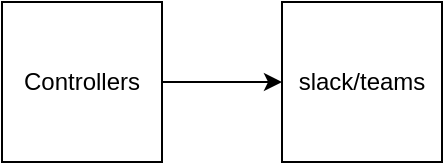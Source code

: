 <mxfile>
    <diagram id="UJL0Tbudzpoqc78bYqAj" name="Page-1">
        <mxGraphModel dx="372" dy="633" grid="1" gridSize="10" guides="1" tooltips="1" connect="1" arrows="1" fold="1" page="1" pageScale="1" pageWidth="1200" pageHeight="1600" math="0" shadow="0">
            <root>
                <mxCell id="0"/>
                <mxCell id="1" parent="0"/>
                <mxCell id="3" style="edgeStyle=none;html=1;exitX=1;exitY=0.5;exitDx=0;exitDy=0;" edge="1" parent="1" source="2">
                    <mxGeometry relative="1" as="geometry">
                        <mxPoint x="250" y="160" as="targetPoint"/>
                    </mxGeometry>
                </mxCell>
                <mxCell id="2" value="Controllers" style="whiteSpace=wrap;html=1;aspect=fixed;" vertex="1" parent="1">
                    <mxGeometry x="110" y="120" width="80" height="80" as="geometry"/>
                </mxCell>
                <mxCell id="4" value="slack/teams" style="whiteSpace=wrap;html=1;aspect=fixed;" vertex="1" parent="1">
                    <mxGeometry x="250" y="120" width="80" height="80" as="geometry"/>
                </mxCell>
            </root>
        </mxGraphModel>
    </diagram>
</mxfile>